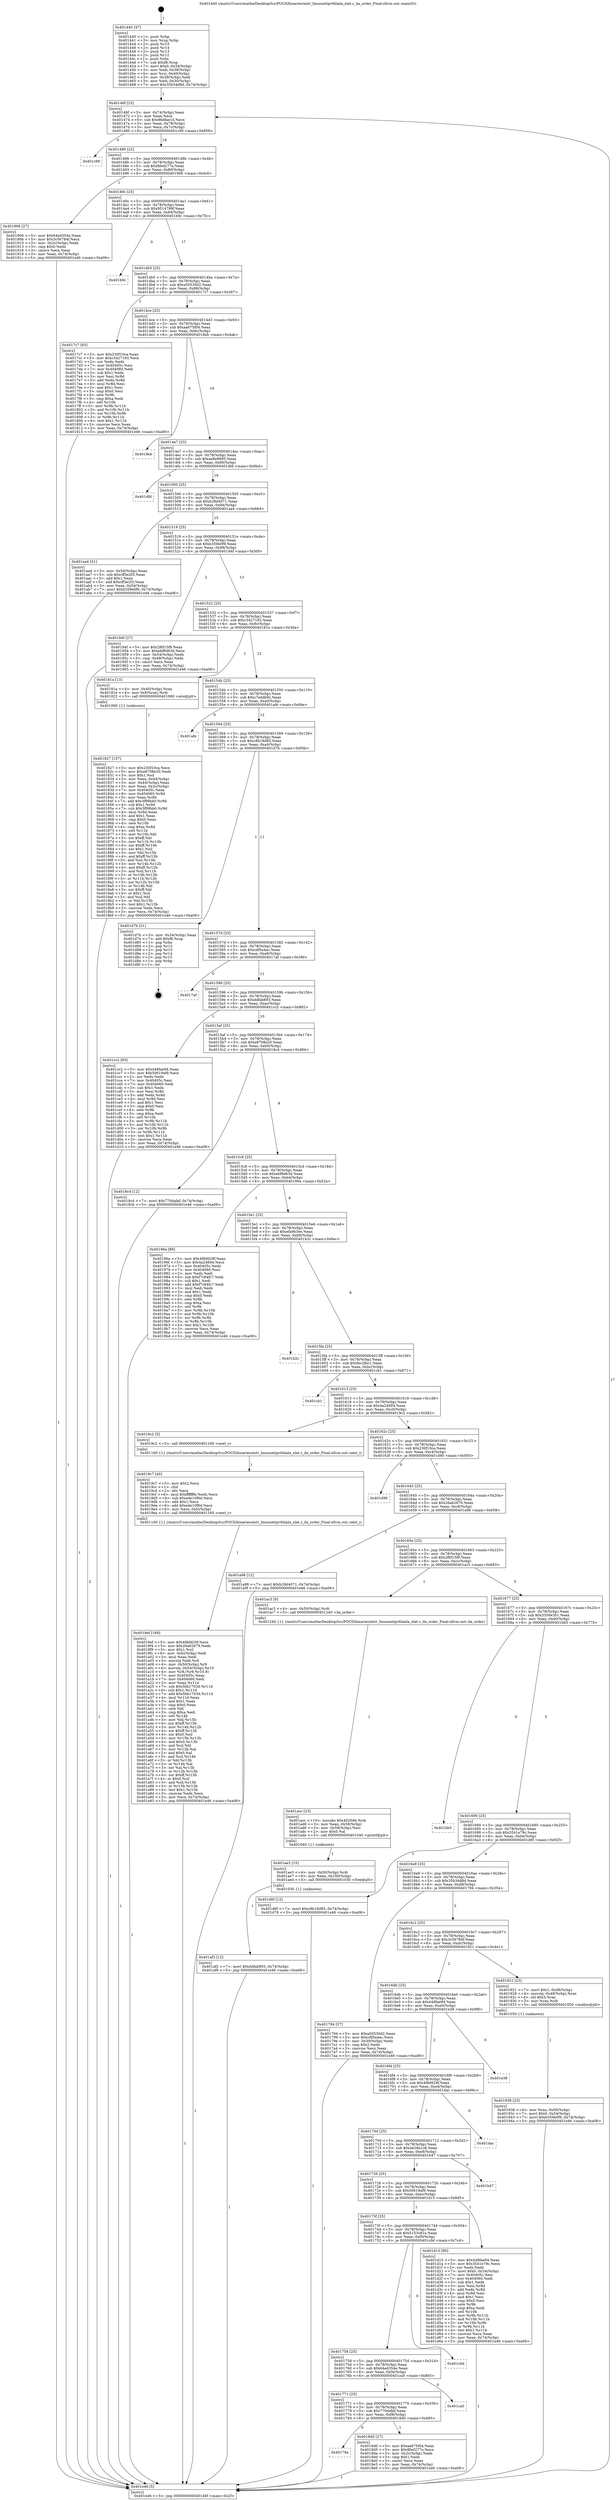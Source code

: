 digraph "0x401440" {
  label = "0x401440 (/mnt/c/Users/mathe/Desktop/tcc/POCII/binaries/extr_linuxnetipv6ilaila_xlat.c_ila_order_Final-ollvm.out::main(0))"
  labelloc = "t"
  node[shape=record]

  Entry [label="",width=0.3,height=0.3,shape=circle,fillcolor=black,style=filled]
  "0x40146f" [label="{
     0x40146f [23]\l
     | [instrs]\l
     &nbsp;&nbsp;0x40146f \<+3\>: mov -0x74(%rbp),%eax\l
     &nbsp;&nbsp;0x401472 \<+2\>: mov %eax,%ecx\l
     &nbsp;&nbsp;0x401474 \<+6\>: sub $0x86dfae10,%ecx\l
     &nbsp;&nbsp;0x40147a \<+3\>: mov %eax,-0x78(%rbp)\l
     &nbsp;&nbsp;0x40147d \<+3\>: mov %ecx,-0x7c(%rbp)\l
     &nbsp;&nbsp;0x401480 \<+6\>: je 0000000000401c99 \<main+0x859\>\l
  }"]
  "0x401c99" [label="{
     0x401c99\l
  }", style=dashed]
  "0x401486" [label="{
     0x401486 [22]\l
     | [instrs]\l
     &nbsp;&nbsp;0x401486 \<+5\>: jmp 000000000040148b \<main+0x4b\>\l
     &nbsp;&nbsp;0x40148b \<+3\>: mov -0x78(%rbp),%eax\l
     &nbsp;&nbsp;0x40148e \<+5\>: sub $0x8fed277e,%eax\l
     &nbsp;&nbsp;0x401493 \<+3\>: mov %eax,-0x80(%rbp)\l
     &nbsp;&nbsp;0x401496 \<+6\>: je 0000000000401906 \<main+0x4c6\>\l
  }"]
  Exit [label="",width=0.3,height=0.3,shape=circle,fillcolor=black,style=filled,peripheries=2]
  "0x401906" [label="{
     0x401906 [27]\l
     | [instrs]\l
     &nbsp;&nbsp;0x401906 \<+5\>: mov $0x64ed354e,%eax\l
     &nbsp;&nbsp;0x40190b \<+5\>: mov $0x3c56784f,%ecx\l
     &nbsp;&nbsp;0x401910 \<+3\>: mov -0x2c(%rbp),%edx\l
     &nbsp;&nbsp;0x401913 \<+3\>: cmp $0x0,%edx\l
     &nbsp;&nbsp;0x401916 \<+3\>: cmove %ecx,%eax\l
     &nbsp;&nbsp;0x401919 \<+3\>: mov %eax,-0x74(%rbp)\l
     &nbsp;&nbsp;0x40191c \<+5\>: jmp 0000000000401e46 \<main+0xa06\>\l
  }"]
  "0x40149c" [label="{
     0x40149c [25]\l
     | [instrs]\l
     &nbsp;&nbsp;0x40149c \<+5\>: jmp 00000000004014a1 \<main+0x61\>\l
     &nbsp;&nbsp;0x4014a1 \<+3\>: mov -0x78(%rbp),%eax\l
     &nbsp;&nbsp;0x4014a4 \<+5\>: sub $0x9514799f,%eax\l
     &nbsp;&nbsp;0x4014a9 \<+6\>: mov %eax,-0x84(%rbp)\l
     &nbsp;&nbsp;0x4014af \<+6\>: je 0000000000401b9c \<main+0x75c\>\l
  }"]
  "0x401af2" [label="{
     0x401af2 [12]\l
     | [instrs]\l
     &nbsp;&nbsp;0x401af2 \<+7\>: movl $0xddfab893,-0x74(%rbp)\l
     &nbsp;&nbsp;0x401af9 \<+5\>: jmp 0000000000401e46 \<main+0xa06\>\l
  }"]
  "0x401b9c" [label="{
     0x401b9c\l
  }", style=dashed]
  "0x4014b5" [label="{
     0x4014b5 [25]\l
     | [instrs]\l
     &nbsp;&nbsp;0x4014b5 \<+5\>: jmp 00000000004014ba \<main+0x7a\>\l
     &nbsp;&nbsp;0x4014ba \<+3\>: mov -0x78(%rbp),%eax\l
     &nbsp;&nbsp;0x4014bd \<+5\>: sub $0xa50530d2,%eax\l
     &nbsp;&nbsp;0x4014c2 \<+6\>: mov %eax,-0x88(%rbp)\l
     &nbsp;&nbsp;0x4014c8 \<+6\>: je 00000000004017c7 \<main+0x387\>\l
  }"]
  "0x401ae3" [label="{
     0x401ae3 [15]\l
     | [instrs]\l
     &nbsp;&nbsp;0x401ae3 \<+4\>: mov -0x50(%rbp),%rdi\l
     &nbsp;&nbsp;0x401ae7 \<+6\>: mov %eax,-0x100(%rbp)\l
     &nbsp;&nbsp;0x401aed \<+5\>: call 0000000000401030 \<free@plt\>\l
     | [calls]\l
     &nbsp;&nbsp;0x401030 \{1\} (unknown)\l
  }"]
  "0x4017c7" [label="{
     0x4017c7 [83]\l
     | [instrs]\l
     &nbsp;&nbsp;0x4017c7 \<+5\>: mov $0x230f10ca,%eax\l
     &nbsp;&nbsp;0x4017cc \<+5\>: mov $0xc3427193,%ecx\l
     &nbsp;&nbsp;0x4017d1 \<+2\>: xor %edx,%edx\l
     &nbsp;&nbsp;0x4017d3 \<+7\>: mov 0x40405c,%esi\l
     &nbsp;&nbsp;0x4017da \<+7\>: mov 0x404060,%edi\l
     &nbsp;&nbsp;0x4017e1 \<+3\>: sub $0x1,%edx\l
     &nbsp;&nbsp;0x4017e4 \<+3\>: mov %esi,%r8d\l
     &nbsp;&nbsp;0x4017e7 \<+3\>: add %edx,%r8d\l
     &nbsp;&nbsp;0x4017ea \<+4\>: imul %r8d,%esi\l
     &nbsp;&nbsp;0x4017ee \<+3\>: and $0x1,%esi\l
     &nbsp;&nbsp;0x4017f1 \<+3\>: cmp $0x0,%esi\l
     &nbsp;&nbsp;0x4017f4 \<+4\>: sete %r9b\l
     &nbsp;&nbsp;0x4017f8 \<+3\>: cmp $0xa,%edi\l
     &nbsp;&nbsp;0x4017fb \<+4\>: setl %r10b\l
     &nbsp;&nbsp;0x4017ff \<+3\>: mov %r9b,%r11b\l
     &nbsp;&nbsp;0x401802 \<+3\>: and %r10b,%r11b\l
     &nbsp;&nbsp;0x401805 \<+3\>: xor %r10b,%r9b\l
     &nbsp;&nbsp;0x401808 \<+3\>: or %r9b,%r11b\l
     &nbsp;&nbsp;0x40180b \<+4\>: test $0x1,%r11b\l
     &nbsp;&nbsp;0x40180f \<+3\>: cmovne %ecx,%eax\l
     &nbsp;&nbsp;0x401812 \<+3\>: mov %eax,-0x74(%rbp)\l
     &nbsp;&nbsp;0x401815 \<+5\>: jmp 0000000000401e46 \<main+0xa06\>\l
  }"]
  "0x4014ce" [label="{
     0x4014ce [25]\l
     | [instrs]\l
     &nbsp;&nbsp;0x4014ce \<+5\>: jmp 00000000004014d3 \<main+0x93\>\l
     &nbsp;&nbsp;0x4014d3 \<+3\>: mov -0x78(%rbp),%eax\l
     &nbsp;&nbsp;0x4014d6 \<+5\>: sub $0xaa675f04,%eax\l
     &nbsp;&nbsp;0x4014db \<+6\>: mov %eax,-0x8c(%rbp)\l
     &nbsp;&nbsp;0x4014e1 \<+6\>: je 00000000004018eb \<main+0x4ab\>\l
  }"]
  "0x401acc" [label="{
     0x401acc [23]\l
     | [instrs]\l
     &nbsp;&nbsp;0x401acc \<+10\>: movabs $0x4020d6,%rdi\l
     &nbsp;&nbsp;0x401ad6 \<+3\>: mov %eax,-0x58(%rbp)\l
     &nbsp;&nbsp;0x401ad9 \<+3\>: mov -0x58(%rbp),%esi\l
     &nbsp;&nbsp;0x401adc \<+2\>: mov $0x0,%al\l
     &nbsp;&nbsp;0x401ade \<+5\>: call 0000000000401040 \<printf@plt\>\l
     | [calls]\l
     &nbsp;&nbsp;0x401040 \{1\} (unknown)\l
  }"]
  "0x4018eb" [label="{
     0x4018eb\l
  }", style=dashed]
  "0x4014e7" [label="{
     0x4014e7 [25]\l
     | [instrs]\l
     &nbsp;&nbsp;0x4014e7 \<+5\>: jmp 00000000004014ec \<main+0xac\>\l
     &nbsp;&nbsp;0x4014ec \<+3\>: mov -0x78(%rbp),%eax\l
     &nbsp;&nbsp;0x4014ef \<+5\>: sub $0xae8e8695,%eax\l
     &nbsp;&nbsp;0x4014f4 \<+6\>: mov %eax,-0x90(%rbp)\l
     &nbsp;&nbsp;0x4014fa \<+6\>: je 0000000000401dfd \<main+0x9bd\>\l
  }"]
  "0x4019ef" [label="{
     0x4019ef [169]\l
     | [instrs]\l
     &nbsp;&nbsp;0x4019ef \<+5\>: mov $0x49bfd29f,%ecx\l
     &nbsp;&nbsp;0x4019f4 \<+5\>: mov $0x26a62679,%edx\l
     &nbsp;&nbsp;0x4019f9 \<+3\>: mov $0x1,%sil\l
     &nbsp;&nbsp;0x4019fc \<+6\>: mov -0xfc(%rbp),%edi\l
     &nbsp;&nbsp;0x401a02 \<+3\>: imul %eax,%edi\l
     &nbsp;&nbsp;0x401a05 \<+3\>: movslq %edi,%r8\l
     &nbsp;&nbsp;0x401a08 \<+4\>: mov -0x50(%rbp),%r9\l
     &nbsp;&nbsp;0x401a0c \<+4\>: movslq -0x54(%rbp),%r10\l
     &nbsp;&nbsp;0x401a10 \<+4\>: mov %r8,(%r9,%r10,8)\l
     &nbsp;&nbsp;0x401a14 \<+7\>: mov 0x40405c,%eax\l
     &nbsp;&nbsp;0x401a1b \<+7\>: mov 0x404060,%edi\l
     &nbsp;&nbsp;0x401a22 \<+3\>: mov %eax,%r11d\l
     &nbsp;&nbsp;0x401a25 \<+7\>: sub $0x5bb1703d,%r11d\l
     &nbsp;&nbsp;0x401a2c \<+4\>: sub $0x1,%r11d\l
     &nbsp;&nbsp;0x401a30 \<+7\>: add $0x5bb1703d,%r11d\l
     &nbsp;&nbsp;0x401a37 \<+4\>: imul %r11d,%eax\l
     &nbsp;&nbsp;0x401a3b \<+3\>: and $0x1,%eax\l
     &nbsp;&nbsp;0x401a3e \<+3\>: cmp $0x0,%eax\l
     &nbsp;&nbsp;0x401a41 \<+3\>: sete %bl\l
     &nbsp;&nbsp;0x401a44 \<+3\>: cmp $0xa,%edi\l
     &nbsp;&nbsp;0x401a47 \<+4\>: setl %r14b\l
     &nbsp;&nbsp;0x401a4b \<+3\>: mov %bl,%r15b\l
     &nbsp;&nbsp;0x401a4e \<+4\>: xor $0xff,%r15b\l
     &nbsp;&nbsp;0x401a52 \<+3\>: mov %r14b,%r12b\l
     &nbsp;&nbsp;0x401a55 \<+4\>: xor $0xff,%r12b\l
     &nbsp;&nbsp;0x401a59 \<+4\>: xor $0x0,%sil\l
     &nbsp;&nbsp;0x401a5d \<+3\>: mov %r15b,%r13b\l
     &nbsp;&nbsp;0x401a60 \<+4\>: and $0x0,%r13b\l
     &nbsp;&nbsp;0x401a64 \<+3\>: and %sil,%bl\l
     &nbsp;&nbsp;0x401a67 \<+3\>: mov %r12b,%al\l
     &nbsp;&nbsp;0x401a6a \<+2\>: and $0x0,%al\l
     &nbsp;&nbsp;0x401a6c \<+3\>: and %sil,%r14b\l
     &nbsp;&nbsp;0x401a6f \<+3\>: or %bl,%r13b\l
     &nbsp;&nbsp;0x401a72 \<+3\>: or %r14b,%al\l
     &nbsp;&nbsp;0x401a75 \<+3\>: xor %al,%r13b\l
     &nbsp;&nbsp;0x401a78 \<+3\>: or %r12b,%r15b\l
     &nbsp;&nbsp;0x401a7b \<+4\>: xor $0xff,%r15b\l
     &nbsp;&nbsp;0x401a7f \<+4\>: or $0x0,%sil\l
     &nbsp;&nbsp;0x401a83 \<+3\>: and %sil,%r15b\l
     &nbsp;&nbsp;0x401a86 \<+3\>: or %r15b,%r13b\l
     &nbsp;&nbsp;0x401a89 \<+4\>: test $0x1,%r13b\l
     &nbsp;&nbsp;0x401a8d \<+3\>: cmovne %edx,%ecx\l
     &nbsp;&nbsp;0x401a90 \<+3\>: mov %ecx,-0x74(%rbp)\l
     &nbsp;&nbsp;0x401a93 \<+5\>: jmp 0000000000401e46 \<main+0xa06\>\l
  }"]
  "0x401dfd" [label="{
     0x401dfd\l
  }", style=dashed]
  "0x401500" [label="{
     0x401500 [25]\l
     | [instrs]\l
     &nbsp;&nbsp;0x401500 \<+5\>: jmp 0000000000401505 \<main+0xc5\>\l
     &nbsp;&nbsp;0x401505 \<+3\>: mov -0x78(%rbp),%eax\l
     &nbsp;&nbsp;0x401508 \<+5\>: sub $0xb28d4071,%eax\l
     &nbsp;&nbsp;0x40150d \<+6\>: mov %eax,-0x94(%rbp)\l
     &nbsp;&nbsp;0x401513 \<+6\>: je 0000000000401aa4 \<main+0x664\>\l
  }"]
  "0x4019c7" [label="{
     0x4019c7 [40]\l
     | [instrs]\l
     &nbsp;&nbsp;0x4019c7 \<+5\>: mov $0x2,%ecx\l
     &nbsp;&nbsp;0x4019cc \<+1\>: cltd\l
     &nbsp;&nbsp;0x4019cd \<+2\>: idiv %ecx\l
     &nbsp;&nbsp;0x4019cf \<+6\>: imul $0xfffffffe,%edx,%ecx\l
     &nbsp;&nbsp;0x4019d5 \<+6\>: sub $0xe4e10f6d,%ecx\l
     &nbsp;&nbsp;0x4019db \<+3\>: add $0x1,%ecx\l
     &nbsp;&nbsp;0x4019de \<+6\>: add $0xe4e10f6d,%ecx\l
     &nbsp;&nbsp;0x4019e4 \<+6\>: mov %ecx,-0xfc(%rbp)\l
     &nbsp;&nbsp;0x4019ea \<+5\>: call 0000000000401160 \<next_i\>\l
     | [calls]\l
     &nbsp;&nbsp;0x401160 \{1\} (/mnt/c/Users/mathe/Desktop/tcc/POCII/binaries/extr_linuxnetipv6ilaila_xlat.c_ila_order_Final-ollvm.out::next_i)\l
  }"]
  "0x401aa4" [label="{
     0x401aa4 [31]\l
     | [instrs]\l
     &nbsp;&nbsp;0x401aa4 \<+3\>: mov -0x54(%rbp),%eax\l
     &nbsp;&nbsp;0x401aa7 \<+5\>: sub $0xcff3e2f3,%eax\l
     &nbsp;&nbsp;0x401aac \<+3\>: add $0x1,%eax\l
     &nbsp;&nbsp;0x401aaf \<+5\>: add $0xcff3e2f3,%eax\l
     &nbsp;&nbsp;0x401ab4 \<+3\>: mov %eax,-0x54(%rbp)\l
     &nbsp;&nbsp;0x401ab7 \<+7\>: movl $0xb359e0f9,-0x74(%rbp)\l
     &nbsp;&nbsp;0x401abe \<+5\>: jmp 0000000000401e46 \<main+0xa06\>\l
  }"]
  "0x401519" [label="{
     0x401519 [25]\l
     | [instrs]\l
     &nbsp;&nbsp;0x401519 \<+5\>: jmp 000000000040151e \<main+0xde\>\l
     &nbsp;&nbsp;0x40151e \<+3\>: mov -0x78(%rbp),%eax\l
     &nbsp;&nbsp;0x401521 \<+5\>: sub $0xb359e0f9,%eax\l
     &nbsp;&nbsp;0x401526 \<+6\>: mov %eax,-0x98(%rbp)\l
     &nbsp;&nbsp;0x40152c \<+6\>: je 000000000040194f \<main+0x50f\>\l
  }"]
  "0x401938" [label="{
     0x401938 [23]\l
     | [instrs]\l
     &nbsp;&nbsp;0x401938 \<+4\>: mov %rax,-0x50(%rbp)\l
     &nbsp;&nbsp;0x40193c \<+7\>: movl $0x0,-0x54(%rbp)\l
     &nbsp;&nbsp;0x401943 \<+7\>: movl $0xb359e0f9,-0x74(%rbp)\l
     &nbsp;&nbsp;0x40194a \<+5\>: jmp 0000000000401e46 \<main+0xa06\>\l
  }"]
  "0x40194f" [label="{
     0x40194f [27]\l
     | [instrs]\l
     &nbsp;&nbsp;0x40194f \<+5\>: mov $0x2f6f15f9,%eax\l
     &nbsp;&nbsp;0x401954 \<+5\>: mov $0xebf8d63d,%ecx\l
     &nbsp;&nbsp;0x401959 \<+3\>: mov -0x54(%rbp),%edx\l
     &nbsp;&nbsp;0x40195c \<+3\>: cmp -0x48(%rbp),%edx\l
     &nbsp;&nbsp;0x40195f \<+3\>: cmovl %ecx,%eax\l
     &nbsp;&nbsp;0x401962 \<+3\>: mov %eax,-0x74(%rbp)\l
     &nbsp;&nbsp;0x401965 \<+5\>: jmp 0000000000401e46 \<main+0xa06\>\l
  }"]
  "0x401532" [label="{
     0x401532 [25]\l
     | [instrs]\l
     &nbsp;&nbsp;0x401532 \<+5\>: jmp 0000000000401537 \<main+0xf7\>\l
     &nbsp;&nbsp;0x401537 \<+3\>: mov -0x78(%rbp),%eax\l
     &nbsp;&nbsp;0x40153a \<+5\>: sub $0xc3427193,%eax\l
     &nbsp;&nbsp;0x40153f \<+6\>: mov %eax,-0x9c(%rbp)\l
     &nbsp;&nbsp;0x401545 \<+6\>: je 000000000040181a \<main+0x3da\>\l
  }"]
  "0x40178a" [label="{
     0x40178a\l
  }", style=dashed]
  "0x40181a" [label="{
     0x40181a [13]\l
     | [instrs]\l
     &nbsp;&nbsp;0x40181a \<+4\>: mov -0x40(%rbp),%rax\l
     &nbsp;&nbsp;0x40181e \<+4\>: mov 0x8(%rax),%rdi\l
     &nbsp;&nbsp;0x401822 \<+5\>: call 0000000000401060 \<atoi@plt\>\l
     | [calls]\l
     &nbsp;&nbsp;0x401060 \{1\} (unknown)\l
  }"]
  "0x40154b" [label="{
     0x40154b [25]\l
     | [instrs]\l
     &nbsp;&nbsp;0x40154b \<+5\>: jmp 0000000000401550 \<main+0x110\>\l
     &nbsp;&nbsp;0x401550 \<+3\>: mov -0x78(%rbp),%eax\l
     &nbsp;&nbsp;0x401553 \<+5\>: sub $0xc7eddb9c,%eax\l
     &nbsp;&nbsp;0x401558 \<+6\>: mov %eax,-0xa0(%rbp)\l
     &nbsp;&nbsp;0x40155e \<+6\>: je 0000000000401afe \<main+0x6be\>\l
  }"]
  "0x4018d0" [label="{
     0x4018d0 [27]\l
     | [instrs]\l
     &nbsp;&nbsp;0x4018d0 \<+5\>: mov $0xaa675f04,%eax\l
     &nbsp;&nbsp;0x4018d5 \<+5\>: mov $0x8fed277e,%ecx\l
     &nbsp;&nbsp;0x4018da \<+3\>: mov -0x2c(%rbp),%edx\l
     &nbsp;&nbsp;0x4018dd \<+3\>: cmp $0x1,%edx\l
     &nbsp;&nbsp;0x4018e0 \<+3\>: cmovl %ecx,%eax\l
     &nbsp;&nbsp;0x4018e3 \<+3\>: mov %eax,-0x74(%rbp)\l
     &nbsp;&nbsp;0x4018e6 \<+5\>: jmp 0000000000401e46 \<main+0xa06\>\l
  }"]
  "0x401afe" [label="{
     0x401afe\l
  }", style=dashed]
  "0x401564" [label="{
     0x401564 [25]\l
     | [instrs]\l
     &nbsp;&nbsp;0x401564 \<+5\>: jmp 0000000000401569 \<main+0x129\>\l
     &nbsp;&nbsp;0x401569 \<+3\>: mov -0x78(%rbp),%eax\l
     &nbsp;&nbsp;0x40156c \<+5\>: sub $0xc8b18d85,%eax\l
     &nbsp;&nbsp;0x401571 \<+6\>: mov %eax,-0xa4(%rbp)\l
     &nbsp;&nbsp;0x401577 \<+6\>: je 0000000000401d7b \<main+0x93b\>\l
  }"]
  "0x401771" [label="{
     0x401771 [25]\l
     | [instrs]\l
     &nbsp;&nbsp;0x401771 \<+5\>: jmp 0000000000401776 \<main+0x336\>\l
     &nbsp;&nbsp;0x401776 \<+3\>: mov -0x78(%rbp),%eax\l
     &nbsp;&nbsp;0x401779 \<+5\>: sub $0x770dafaf,%eax\l
     &nbsp;&nbsp;0x40177e \<+6\>: mov %eax,-0xf8(%rbp)\l
     &nbsp;&nbsp;0x401784 \<+6\>: je 00000000004018d0 \<main+0x490\>\l
  }"]
  "0x401d7b" [label="{
     0x401d7b [21]\l
     | [instrs]\l
     &nbsp;&nbsp;0x401d7b \<+3\>: mov -0x34(%rbp),%eax\l
     &nbsp;&nbsp;0x401d7e \<+7\>: add $0xf8,%rsp\l
     &nbsp;&nbsp;0x401d85 \<+1\>: pop %rbx\l
     &nbsp;&nbsp;0x401d86 \<+2\>: pop %r12\l
     &nbsp;&nbsp;0x401d88 \<+2\>: pop %r13\l
     &nbsp;&nbsp;0x401d8a \<+2\>: pop %r14\l
     &nbsp;&nbsp;0x401d8c \<+2\>: pop %r15\l
     &nbsp;&nbsp;0x401d8e \<+1\>: pop %rbp\l
     &nbsp;&nbsp;0x401d8f \<+1\>: ret\l
  }"]
  "0x40157d" [label="{
     0x40157d [25]\l
     | [instrs]\l
     &nbsp;&nbsp;0x40157d \<+5\>: jmp 0000000000401582 \<main+0x142\>\l
     &nbsp;&nbsp;0x401582 \<+3\>: mov -0x78(%rbp),%eax\l
     &nbsp;&nbsp;0x401585 \<+5\>: sub $0xcdf5a4ac,%eax\l
     &nbsp;&nbsp;0x40158a \<+6\>: mov %eax,-0xa8(%rbp)\l
     &nbsp;&nbsp;0x401590 \<+6\>: je 00000000004017af \<main+0x36f\>\l
  }"]
  "0x401ca5" [label="{
     0x401ca5\l
  }", style=dashed]
  "0x4017af" [label="{
     0x4017af\l
  }", style=dashed]
  "0x401596" [label="{
     0x401596 [25]\l
     | [instrs]\l
     &nbsp;&nbsp;0x401596 \<+5\>: jmp 000000000040159b \<main+0x15b\>\l
     &nbsp;&nbsp;0x40159b \<+3\>: mov -0x78(%rbp),%eax\l
     &nbsp;&nbsp;0x40159e \<+5\>: sub $0xddfab893,%eax\l
     &nbsp;&nbsp;0x4015a3 \<+6\>: mov %eax,-0xac(%rbp)\l
     &nbsp;&nbsp;0x4015a9 \<+6\>: je 0000000000401cc2 \<main+0x882\>\l
  }"]
  "0x401758" [label="{
     0x401758 [25]\l
     | [instrs]\l
     &nbsp;&nbsp;0x401758 \<+5\>: jmp 000000000040175d \<main+0x31d\>\l
     &nbsp;&nbsp;0x40175d \<+3\>: mov -0x78(%rbp),%eax\l
     &nbsp;&nbsp;0x401760 \<+5\>: sub $0x64ed354e,%eax\l
     &nbsp;&nbsp;0x401765 \<+6\>: mov %eax,-0xf4(%rbp)\l
     &nbsp;&nbsp;0x40176b \<+6\>: je 0000000000401ca5 \<main+0x865\>\l
  }"]
  "0x401cc2" [label="{
     0x401cc2 [83]\l
     | [instrs]\l
     &nbsp;&nbsp;0x401cc2 \<+5\>: mov $0x448fae94,%eax\l
     &nbsp;&nbsp;0x401cc7 \<+5\>: mov $0x50619af9,%ecx\l
     &nbsp;&nbsp;0x401ccc \<+2\>: xor %edx,%edx\l
     &nbsp;&nbsp;0x401cce \<+7\>: mov 0x40405c,%esi\l
     &nbsp;&nbsp;0x401cd5 \<+7\>: mov 0x404060,%edi\l
     &nbsp;&nbsp;0x401cdc \<+3\>: sub $0x1,%edx\l
     &nbsp;&nbsp;0x401cdf \<+3\>: mov %esi,%r8d\l
     &nbsp;&nbsp;0x401ce2 \<+3\>: add %edx,%r8d\l
     &nbsp;&nbsp;0x401ce5 \<+4\>: imul %r8d,%esi\l
     &nbsp;&nbsp;0x401ce9 \<+3\>: and $0x1,%esi\l
     &nbsp;&nbsp;0x401cec \<+3\>: cmp $0x0,%esi\l
     &nbsp;&nbsp;0x401cef \<+4\>: sete %r9b\l
     &nbsp;&nbsp;0x401cf3 \<+3\>: cmp $0xa,%edi\l
     &nbsp;&nbsp;0x401cf6 \<+4\>: setl %r10b\l
     &nbsp;&nbsp;0x401cfa \<+3\>: mov %r9b,%r11b\l
     &nbsp;&nbsp;0x401cfd \<+3\>: and %r10b,%r11b\l
     &nbsp;&nbsp;0x401d00 \<+3\>: xor %r10b,%r9b\l
     &nbsp;&nbsp;0x401d03 \<+3\>: or %r9b,%r11b\l
     &nbsp;&nbsp;0x401d06 \<+4\>: test $0x1,%r11b\l
     &nbsp;&nbsp;0x401d0a \<+3\>: cmovne %ecx,%eax\l
     &nbsp;&nbsp;0x401d0d \<+3\>: mov %eax,-0x74(%rbp)\l
     &nbsp;&nbsp;0x401d10 \<+5\>: jmp 0000000000401e46 \<main+0xa06\>\l
  }"]
  "0x4015af" [label="{
     0x4015af [25]\l
     | [instrs]\l
     &nbsp;&nbsp;0x4015af \<+5\>: jmp 00000000004015b4 \<main+0x174\>\l
     &nbsp;&nbsp;0x4015b4 \<+3\>: mov -0x78(%rbp),%eax\l
     &nbsp;&nbsp;0x4015b7 \<+5\>: sub $0xe8708e20,%eax\l
     &nbsp;&nbsp;0x4015bc \<+6\>: mov %eax,-0xb0(%rbp)\l
     &nbsp;&nbsp;0x4015c2 \<+6\>: je 00000000004018c4 \<main+0x484\>\l
  }"]
  "0x401c0d" [label="{
     0x401c0d\l
  }", style=dashed]
  "0x4018c4" [label="{
     0x4018c4 [12]\l
     | [instrs]\l
     &nbsp;&nbsp;0x4018c4 \<+7\>: movl $0x770dafaf,-0x74(%rbp)\l
     &nbsp;&nbsp;0x4018cb \<+5\>: jmp 0000000000401e46 \<main+0xa06\>\l
  }"]
  "0x4015c8" [label="{
     0x4015c8 [25]\l
     | [instrs]\l
     &nbsp;&nbsp;0x4015c8 \<+5\>: jmp 00000000004015cd \<main+0x18d\>\l
     &nbsp;&nbsp;0x4015cd \<+3\>: mov -0x78(%rbp),%eax\l
     &nbsp;&nbsp;0x4015d0 \<+5\>: sub $0xebf8d63d,%eax\l
     &nbsp;&nbsp;0x4015d5 \<+6\>: mov %eax,-0xb4(%rbp)\l
     &nbsp;&nbsp;0x4015db \<+6\>: je 000000000040196a \<main+0x52a\>\l
  }"]
  "0x40173f" [label="{
     0x40173f [25]\l
     | [instrs]\l
     &nbsp;&nbsp;0x40173f \<+5\>: jmp 0000000000401744 \<main+0x304\>\l
     &nbsp;&nbsp;0x401744 \<+3\>: mov -0x78(%rbp),%eax\l
     &nbsp;&nbsp;0x401747 \<+5\>: sub $0x5153c81e,%eax\l
     &nbsp;&nbsp;0x40174c \<+6\>: mov %eax,-0xf0(%rbp)\l
     &nbsp;&nbsp;0x401752 \<+6\>: je 0000000000401c0d \<main+0x7cd\>\l
  }"]
  "0x40196a" [label="{
     0x40196a [88]\l
     | [instrs]\l
     &nbsp;&nbsp;0x40196a \<+5\>: mov $0x49bfd29f,%eax\l
     &nbsp;&nbsp;0x40196f \<+5\>: mov $0x4a24694,%ecx\l
     &nbsp;&nbsp;0x401974 \<+7\>: mov 0x40405c,%edx\l
     &nbsp;&nbsp;0x40197b \<+7\>: mov 0x404060,%esi\l
     &nbsp;&nbsp;0x401982 \<+2\>: mov %edx,%edi\l
     &nbsp;&nbsp;0x401984 \<+6\>: sub $0xf7c84fc7,%edi\l
     &nbsp;&nbsp;0x40198a \<+3\>: sub $0x1,%edi\l
     &nbsp;&nbsp;0x40198d \<+6\>: add $0xf7c84fc7,%edi\l
     &nbsp;&nbsp;0x401993 \<+3\>: imul %edi,%edx\l
     &nbsp;&nbsp;0x401996 \<+3\>: and $0x1,%edx\l
     &nbsp;&nbsp;0x401999 \<+3\>: cmp $0x0,%edx\l
     &nbsp;&nbsp;0x40199c \<+4\>: sete %r8b\l
     &nbsp;&nbsp;0x4019a0 \<+3\>: cmp $0xa,%esi\l
     &nbsp;&nbsp;0x4019a3 \<+4\>: setl %r9b\l
     &nbsp;&nbsp;0x4019a7 \<+3\>: mov %r8b,%r10b\l
     &nbsp;&nbsp;0x4019aa \<+3\>: and %r9b,%r10b\l
     &nbsp;&nbsp;0x4019ad \<+3\>: xor %r9b,%r8b\l
     &nbsp;&nbsp;0x4019b0 \<+3\>: or %r8b,%r10b\l
     &nbsp;&nbsp;0x4019b3 \<+4\>: test $0x1,%r10b\l
     &nbsp;&nbsp;0x4019b7 \<+3\>: cmovne %ecx,%eax\l
     &nbsp;&nbsp;0x4019ba \<+3\>: mov %eax,-0x74(%rbp)\l
     &nbsp;&nbsp;0x4019bd \<+5\>: jmp 0000000000401e46 \<main+0xa06\>\l
  }"]
  "0x4015e1" [label="{
     0x4015e1 [25]\l
     | [instrs]\l
     &nbsp;&nbsp;0x4015e1 \<+5\>: jmp 00000000004015e6 \<main+0x1a6\>\l
     &nbsp;&nbsp;0x4015e6 \<+3\>: mov -0x78(%rbp),%eax\l
     &nbsp;&nbsp;0x4015e9 \<+5\>: sub $0xefa9b3ee,%eax\l
     &nbsp;&nbsp;0x4015ee \<+6\>: mov %eax,-0xb8(%rbp)\l
     &nbsp;&nbsp;0x4015f4 \<+6\>: je 0000000000401b2c \<main+0x6ec\>\l
  }"]
  "0x401d15" [label="{
     0x401d15 [90]\l
     | [instrs]\l
     &nbsp;&nbsp;0x401d15 \<+5\>: mov $0x448fae94,%eax\l
     &nbsp;&nbsp;0x401d1a \<+5\>: mov $0x3541e79c,%ecx\l
     &nbsp;&nbsp;0x401d1f \<+2\>: xor %edx,%edx\l
     &nbsp;&nbsp;0x401d21 \<+7\>: movl $0x0,-0x34(%rbp)\l
     &nbsp;&nbsp;0x401d28 \<+7\>: mov 0x40405c,%esi\l
     &nbsp;&nbsp;0x401d2f \<+7\>: mov 0x404060,%edi\l
     &nbsp;&nbsp;0x401d36 \<+3\>: sub $0x1,%edx\l
     &nbsp;&nbsp;0x401d39 \<+3\>: mov %esi,%r8d\l
     &nbsp;&nbsp;0x401d3c \<+3\>: add %edx,%r8d\l
     &nbsp;&nbsp;0x401d3f \<+4\>: imul %r8d,%esi\l
     &nbsp;&nbsp;0x401d43 \<+3\>: and $0x1,%esi\l
     &nbsp;&nbsp;0x401d46 \<+3\>: cmp $0x0,%esi\l
     &nbsp;&nbsp;0x401d49 \<+4\>: sete %r9b\l
     &nbsp;&nbsp;0x401d4d \<+3\>: cmp $0xa,%edi\l
     &nbsp;&nbsp;0x401d50 \<+4\>: setl %r10b\l
     &nbsp;&nbsp;0x401d54 \<+3\>: mov %r9b,%r11b\l
     &nbsp;&nbsp;0x401d57 \<+3\>: and %r10b,%r11b\l
     &nbsp;&nbsp;0x401d5a \<+3\>: xor %r10b,%r9b\l
     &nbsp;&nbsp;0x401d5d \<+3\>: or %r9b,%r11b\l
     &nbsp;&nbsp;0x401d60 \<+4\>: test $0x1,%r11b\l
     &nbsp;&nbsp;0x401d64 \<+3\>: cmovne %ecx,%eax\l
     &nbsp;&nbsp;0x401d67 \<+3\>: mov %eax,-0x74(%rbp)\l
     &nbsp;&nbsp;0x401d6a \<+5\>: jmp 0000000000401e46 \<main+0xa06\>\l
  }"]
  "0x401b2c" [label="{
     0x401b2c\l
  }", style=dashed]
  "0x4015fa" [label="{
     0x4015fa [25]\l
     | [instrs]\l
     &nbsp;&nbsp;0x4015fa \<+5\>: jmp 00000000004015ff \<main+0x1bf\>\l
     &nbsp;&nbsp;0x4015ff \<+3\>: mov -0x78(%rbp),%eax\l
     &nbsp;&nbsp;0x401602 \<+5\>: sub $0xfec2fbc1,%eax\l
     &nbsp;&nbsp;0x401607 \<+6\>: mov %eax,-0xbc(%rbp)\l
     &nbsp;&nbsp;0x40160d \<+6\>: je 0000000000401cb1 \<main+0x871\>\l
  }"]
  "0x401726" [label="{
     0x401726 [25]\l
     | [instrs]\l
     &nbsp;&nbsp;0x401726 \<+5\>: jmp 000000000040172b \<main+0x2eb\>\l
     &nbsp;&nbsp;0x40172b \<+3\>: mov -0x78(%rbp),%eax\l
     &nbsp;&nbsp;0x40172e \<+5\>: sub $0x50619af9,%eax\l
     &nbsp;&nbsp;0x401733 \<+6\>: mov %eax,-0xec(%rbp)\l
     &nbsp;&nbsp;0x401739 \<+6\>: je 0000000000401d15 \<main+0x8d5\>\l
  }"]
  "0x401cb1" [label="{
     0x401cb1\l
  }", style=dashed]
  "0x401613" [label="{
     0x401613 [25]\l
     | [instrs]\l
     &nbsp;&nbsp;0x401613 \<+5\>: jmp 0000000000401618 \<main+0x1d8\>\l
     &nbsp;&nbsp;0x401618 \<+3\>: mov -0x78(%rbp),%eax\l
     &nbsp;&nbsp;0x40161b \<+5\>: sub $0x4a24694,%eax\l
     &nbsp;&nbsp;0x401620 \<+6\>: mov %eax,-0xc0(%rbp)\l
     &nbsp;&nbsp;0x401626 \<+6\>: je 00000000004019c2 \<main+0x582\>\l
  }"]
  "0x401b47" [label="{
     0x401b47\l
  }", style=dashed]
  "0x4019c2" [label="{
     0x4019c2 [5]\l
     | [instrs]\l
     &nbsp;&nbsp;0x4019c2 \<+5\>: call 0000000000401160 \<next_i\>\l
     | [calls]\l
     &nbsp;&nbsp;0x401160 \{1\} (/mnt/c/Users/mathe/Desktop/tcc/POCII/binaries/extr_linuxnetipv6ilaila_xlat.c_ila_order_Final-ollvm.out::next_i)\l
  }"]
  "0x40162c" [label="{
     0x40162c [25]\l
     | [instrs]\l
     &nbsp;&nbsp;0x40162c \<+5\>: jmp 0000000000401631 \<main+0x1f1\>\l
     &nbsp;&nbsp;0x401631 \<+3\>: mov -0x78(%rbp),%eax\l
     &nbsp;&nbsp;0x401634 \<+5\>: sub $0x230f10ca,%eax\l
     &nbsp;&nbsp;0x401639 \<+6\>: mov %eax,-0xc4(%rbp)\l
     &nbsp;&nbsp;0x40163f \<+6\>: je 0000000000401d90 \<main+0x950\>\l
  }"]
  "0x40170d" [label="{
     0x40170d [25]\l
     | [instrs]\l
     &nbsp;&nbsp;0x40170d \<+5\>: jmp 0000000000401712 \<main+0x2d2\>\l
     &nbsp;&nbsp;0x401712 \<+3\>: mov -0x78(%rbp),%eax\l
     &nbsp;&nbsp;0x401715 \<+5\>: sub $0x4e28a1c8,%eax\l
     &nbsp;&nbsp;0x40171a \<+6\>: mov %eax,-0xe8(%rbp)\l
     &nbsp;&nbsp;0x401720 \<+6\>: je 0000000000401b47 \<main+0x707\>\l
  }"]
  "0x401d90" [label="{
     0x401d90\l
  }", style=dashed]
  "0x401645" [label="{
     0x401645 [25]\l
     | [instrs]\l
     &nbsp;&nbsp;0x401645 \<+5\>: jmp 000000000040164a \<main+0x20a\>\l
     &nbsp;&nbsp;0x40164a \<+3\>: mov -0x78(%rbp),%eax\l
     &nbsp;&nbsp;0x40164d \<+5\>: sub $0x26a62679,%eax\l
     &nbsp;&nbsp;0x401652 \<+6\>: mov %eax,-0xc8(%rbp)\l
     &nbsp;&nbsp;0x401658 \<+6\>: je 0000000000401a98 \<main+0x658\>\l
  }"]
  "0x401dac" [label="{
     0x401dac\l
  }", style=dashed]
  "0x401a98" [label="{
     0x401a98 [12]\l
     | [instrs]\l
     &nbsp;&nbsp;0x401a98 \<+7\>: movl $0xb28d4071,-0x74(%rbp)\l
     &nbsp;&nbsp;0x401a9f \<+5\>: jmp 0000000000401e46 \<main+0xa06\>\l
  }"]
  "0x40165e" [label="{
     0x40165e [25]\l
     | [instrs]\l
     &nbsp;&nbsp;0x40165e \<+5\>: jmp 0000000000401663 \<main+0x223\>\l
     &nbsp;&nbsp;0x401663 \<+3\>: mov -0x78(%rbp),%eax\l
     &nbsp;&nbsp;0x401666 \<+5\>: sub $0x2f6f15f9,%eax\l
     &nbsp;&nbsp;0x40166b \<+6\>: mov %eax,-0xcc(%rbp)\l
     &nbsp;&nbsp;0x401671 \<+6\>: je 0000000000401ac3 \<main+0x683\>\l
  }"]
  "0x4016f4" [label="{
     0x4016f4 [25]\l
     | [instrs]\l
     &nbsp;&nbsp;0x4016f4 \<+5\>: jmp 00000000004016f9 \<main+0x2b9\>\l
     &nbsp;&nbsp;0x4016f9 \<+3\>: mov -0x78(%rbp),%eax\l
     &nbsp;&nbsp;0x4016fc \<+5\>: sub $0x49bfd29f,%eax\l
     &nbsp;&nbsp;0x401701 \<+6\>: mov %eax,-0xe4(%rbp)\l
     &nbsp;&nbsp;0x401707 \<+6\>: je 0000000000401dac \<main+0x96c\>\l
  }"]
  "0x401ac3" [label="{
     0x401ac3 [9]\l
     | [instrs]\l
     &nbsp;&nbsp;0x401ac3 \<+4\>: mov -0x50(%rbp),%rdi\l
     &nbsp;&nbsp;0x401ac7 \<+5\>: call 0000000000401240 \<ila_order\>\l
     | [calls]\l
     &nbsp;&nbsp;0x401240 \{1\} (/mnt/c/Users/mathe/Desktop/tcc/POCII/binaries/extr_linuxnetipv6ilaila_xlat.c_ila_order_Final-ollvm.out::ila_order)\l
  }"]
  "0x401677" [label="{
     0x401677 [25]\l
     | [instrs]\l
     &nbsp;&nbsp;0x401677 \<+5\>: jmp 000000000040167c \<main+0x23c\>\l
     &nbsp;&nbsp;0x40167c \<+3\>: mov -0x78(%rbp),%eax\l
     &nbsp;&nbsp;0x40167f \<+5\>: sub $0x3330e301,%eax\l
     &nbsp;&nbsp;0x401684 \<+6\>: mov %eax,-0xd0(%rbp)\l
     &nbsp;&nbsp;0x40168a \<+6\>: je 0000000000401bb5 \<main+0x775\>\l
  }"]
  "0x401e38" [label="{
     0x401e38\l
  }", style=dashed]
  "0x401bb5" [label="{
     0x401bb5\l
  }", style=dashed]
  "0x401690" [label="{
     0x401690 [25]\l
     | [instrs]\l
     &nbsp;&nbsp;0x401690 \<+5\>: jmp 0000000000401695 \<main+0x255\>\l
     &nbsp;&nbsp;0x401695 \<+3\>: mov -0x78(%rbp),%eax\l
     &nbsp;&nbsp;0x401698 \<+5\>: sub $0x3541e79c,%eax\l
     &nbsp;&nbsp;0x40169d \<+6\>: mov %eax,-0xd4(%rbp)\l
     &nbsp;&nbsp;0x4016a3 \<+6\>: je 0000000000401d6f \<main+0x92f\>\l
  }"]
  "0x4016db" [label="{
     0x4016db [25]\l
     | [instrs]\l
     &nbsp;&nbsp;0x4016db \<+5\>: jmp 00000000004016e0 \<main+0x2a0\>\l
     &nbsp;&nbsp;0x4016e0 \<+3\>: mov -0x78(%rbp),%eax\l
     &nbsp;&nbsp;0x4016e3 \<+5\>: sub $0x448fae94,%eax\l
     &nbsp;&nbsp;0x4016e8 \<+6\>: mov %eax,-0xe0(%rbp)\l
     &nbsp;&nbsp;0x4016ee \<+6\>: je 0000000000401e38 \<main+0x9f8\>\l
  }"]
  "0x401d6f" [label="{
     0x401d6f [12]\l
     | [instrs]\l
     &nbsp;&nbsp;0x401d6f \<+7\>: movl $0xc8b18d85,-0x74(%rbp)\l
     &nbsp;&nbsp;0x401d76 \<+5\>: jmp 0000000000401e46 \<main+0xa06\>\l
  }"]
  "0x4016a9" [label="{
     0x4016a9 [25]\l
     | [instrs]\l
     &nbsp;&nbsp;0x4016a9 \<+5\>: jmp 00000000004016ae \<main+0x26e\>\l
     &nbsp;&nbsp;0x4016ae \<+3\>: mov -0x78(%rbp),%eax\l
     &nbsp;&nbsp;0x4016b1 \<+5\>: sub $0x35b34d8d,%eax\l
     &nbsp;&nbsp;0x4016b6 \<+6\>: mov %eax,-0xd8(%rbp)\l
     &nbsp;&nbsp;0x4016bc \<+6\>: je 0000000000401794 \<main+0x354\>\l
  }"]
  "0x401921" [label="{
     0x401921 [23]\l
     | [instrs]\l
     &nbsp;&nbsp;0x401921 \<+7\>: movl $0x1,-0x48(%rbp)\l
     &nbsp;&nbsp;0x401928 \<+4\>: movslq -0x48(%rbp),%rax\l
     &nbsp;&nbsp;0x40192c \<+4\>: shl $0x3,%rax\l
     &nbsp;&nbsp;0x401930 \<+3\>: mov %rax,%rdi\l
     &nbsp;&nbsp;0x401933 \<+5\>: call 0000000000401050 \<malloc@plt\>\l
     | [calls]\l
     &nbsp;&nbsp;0x401050 \{1\} (unknown)\l
  }"]
  "0x401794" [label="{
     0x401794 [27]\l
     | [instrs]\l
     &nbsp;&nbsp;0x401794 \<+5\>: mov $0xa50530d2,%eax\l
     &nbsp;&nbsp;0x401799 \<+5\>: mov $0xcdf5a4ac,%ecx\l
     &nbsp;&nbsp;0x40179e \<+3\>: mov -0x30(%rbp),%edx\l
     &nbsp;&nbsp;0x4017a1 \<+3\>: cmp $0x2,%edx\l
     &nbsp;&nbsp;0x4017a4 \<+3\>: cmovne %ecx,%eax\l
     &nbsp;&nbsp;0x4017a7 \<+3\>: mov %eax,-0x74(%rbp)\l
     &nbsp;&nbsp;0x4017aa \<+5\>: jmp 0000000000401e46 \<main+0xa06\>\l
  }"]
  "0x4016c2" [label="{
     0x4016c2 [25]\l
     | [instrs]\l
     &nbsp;&nbsp;0x4016c2 \<+5\>: jmp 00000000004016c7 \<main+0x287\>\l
     &nbsp;&nbsp;0x4016c7 \<+3\>: mov -0x78(%rbp),%eax\l
     &nbsp;&nbsp;0x4016ca \<+5\>: sub $0x3c56784f,%eax\l
     &nbsp;&nbsp;0x4016cf \<+6\>: mov %eax,-0xdc(%rbp)\l
     &nbsp;&nbsp;0x4016d5 \<+6\>: je 0000000000401921 \<main+0x4e1\>\l
  }"]
  "0x401e46" [label="{
     0x401e46 [5]\l
     | [instrs]\l
     &nbsp;&nbsp;0x401e46 \<+5\>: jmp 000000000040146f \<main+0x2f\>\l
  }"]
  "0x401440" [label="{
     0x401440 [47]\l
     | [instrs]\l
     &nbsp;&nbsp;0x401440 \<+1\>: push %rbp\l
     &nbsp;&nbsp;0x401441 \<+3\>: mov %rsp,%rbp\l
     &nbsp;&nbsp;0x401444 \<+2\>: push %r15\l
     &nbsp;&nbsp;0x401446 \<+2\>: push %r14\l
     &nbsp;&nbsp;0x401448 \<+2\>: push %r13\l
     &nbsp;&nbsp;0x40144a \<+2\>: push %r12\l
     &nbsp;&nbsp;0x40144c \<+1\>: push %rbx\l
     &nbsp;&nbsp;0x40144d \<+7\>: sub $0xf8,%rsp\l
     &nbsp;&nbsp;0x401454 \<+7\>: movl $0x0,-0x34(%rbp)\l
     &nbsp;&nbsp;0x40145b \<+3\>: mov %edi,-0x38(%rbp)\l
     &nbsp;&nbsp;0x40145e \<+4\>: mov %rsi,-0x40(%rbp)\l
     &nbsp;&nbsp;0x401462 \<+3\>: mov -0x38(%rbp),%edi\l
     &nbsp;&nbsp;0x401465 \<+3\>: mov %edi,-0x30(%rbp)\l
     &nbsp;&nbsp;0x401468 \<+7\>: movl $0x35b34d8d,-0x74(%rbp)\l
  }"]
  "0x401827" [label="{
     0x401827 [157]\l
     | [instrs]\l
     &nbsp;&nbsp;0x401827 \<+5\>: mov $0x230f10ca,%ecx\l
     &nbsp;&nbsp;0x40182c \<+5\>: mov $0xe8708e20,%edx\l
     &nbsp;&nbsp;0x401831 \<+3\>: mov $0x1,%sil\l
     &nbsp;&nbsp;0x401834 \<+3\>: mov %eax,-0x44(%rbp)\l
     &nbsp;&nbsp;0x401837 \<+3\>: mov -0x44(%rbp),%eax\l
     &nbsp;&nbsp;0x40183a \<+3\>: mov %eax,-0x2c(%rbp)\l
     &nbsp;&nbsp;0x40183d \<+7\>: mov 0x40405c,%eax\l
     &nbsp;&nbsp;0x401844 \<+8\>: mov 0x404060,%r8d\l
     &nbsp;&nbsp;0x40184c \<+3\>: mov %eax,%r9d\l
     &nbsp;&nbsp;0x40184f \<+7\>: add $0x3f99bb0,%r9d\l
     &nbsp;&nbsp;0x401856 \<+4\>: sub $0x1,%r9d\l
     &nbsp;&nbsp;0x40185a \<+7\>: sub $0x3f99bb0,%r9d\l
     &nbsp;&nbsp;0x401861 \<+4\>: imul %r9d,%eax\l
     &nbsp;&nbsp;0x401865 \<+3\>: and $0x1,%eax\l
     &nbsp;&nbsp;0x401868 \<+3\>: cmp $0x0,%eax\l
     &nbsp;&nbsp;0x40186b \<+4\>: sete %r10b\l
     &nbsp;&nbsp;0x40186f \<+4\>: cmp $0xa,%r8d\l
     &nbsp;&nbsp;0x401873 \<+4\>: setl %r11b\l
     &nbsp;&nbsp;0x401877 \<+3\>: mov %r10b,%bl\l
     &nbsp;&nbsp;0x40187a \<+3\>: xor $0xff,%bl\l
     &nbsp;&nbsp;0x40187d \<+3\>: mov %r11b,%r14b\l
     &nbsp;&nbsp;0x401880 \<+4\>: xor $0xff,%r14b\l
     &nbsp;&nbsp;0x401884 \<+4\>: xor $0x1,%sil\l
     &nbsp;&nbsp;0x401888 \<+3\>: mov %bl,%r15b\l
     &nbsp;&nbsp;0x40188b \<+4\>: and $0xff,%r15b\l
     &nbsp;&nbsp;0x40188f \<+3\>: and %sil,%r10b\l
     &nbsp;&nbsp;0x401892 \<+3\>: mov %r14b,%r12b\l
     &nbsp;&nbsp;0x401895 \<+4\>: and $0xff,%r12b\l
     &nbsp;&nbsp;0x401899 \<+3\>: and %sil,%r11b\l
     &nbsp;&nbsp;0x40189c \<+3\>: or %r10b,%r15b\l
     &nbsp;&nbsp;0x40189f \<+3\>: or %r11b,%r12b\l
     &nbsp;&nbsp;0x4018a2 \<+3\>: xor %r12b,%r15b\l
     &nbsp;&nbsp;0x4018a5 \<+3\>: or %r14b,%bl\l
     &nbsp;&nbsp;0x4018a8 \<+3\>: xor $0xff,%bl\l
     &nbsp;&nbsp;0x4018ab \<+4\>: or $0x1,%sil\l
     &nbsp;&nbsp;0x4018af \<+3\>: and %sil,%bl\l
     &nbsp;&nbsp;0x4018b2 \<+3\>: or %bl,%r15b\l
     &nbsp;&nbsp;0x4018b5 \<+4\>: test $0x1,%r15b\l
     &nbsp;&nbsp;0x4018b9 \<+3\>: cmovne %edx,%ecx\l
     &nbsp;&nbsp;0x4018bc \<+3\>: mov %ecx,-0x74(%rbp)\l
     &nbsp;&nbsp;0x4018bf \<+5\>: jmp 0000000000401e46 \<main+0xa06\>\l
  }"]
  Entry -> "0x401440" [label=" 1"]
  "0x40146f" -> "0x401c99" [label=" 0"]
  "0x40146f" -> "0x401486" [label=" 18"]
  "0x401d7b" -> Exit [label=" 1"]
  "0x401486" -> "0x401906" [label=" 1"]
  "0x401486" -> "0x40149c" [label=" 17"]
  "0x401d6f" -> "0x401e46" [label=" 1"]
  "0x40149c" -> "0x401b9c" [label=" 0"]
  "0x40149c" -> "0x4014b5" [label=" 17"]
  "0x401d15" -> "0x401e46" [label=" 1"]
  "0x4014b5" -> "0x4017c7" [label=" 1"]
  "0x4014b5" -> "0x4014ce" [label=" 16"]
  "0x401cc2" -> "0x401e46" [label=" 1"]
  "0x4014ce" -> "0x4018eb" [label=" 0"]
  "0x4014ce" -> "0x4014e7" [label=" 16"]
  "0x401af2" -> "0x401e46" [label=" 1"]
  "0x4014e7" -> "0x401dfd" [label=" 0"]
  "0x4014e7" -> "0x401500" [label=" 16"]
  "0x401ae3" -> "0x401af2" [label=" 1"]
  "0x401500" -> "0x401aa4" [label=" 1"]
  "0x401500" -> "0x401519" [label=" 15"]
  "0x401acc" -> "0x401ae3" [label=" 1"]
  "0x401519" -> "0x40194f" [label=" 2"]
  "0x401519" -> "0x401532" [label=" 13"]
  "0x401ac3" -> "0x401acc" [label=" 1"]
  "0x401532" -> "0x40181a" [label=" 1"]
  "0x401532" -> "0x40154b" [label=" 12"]
  "0x401aa4" -> "0x401e46" [label=" 1"]
  "0x40154b" -> "0x401afe" [label=" 0"]
  "0x40154b" -> "0x401564" [label=" 12"]
  "0x401a98" -> "0x401e46" [label=" 1"]
  "0x401564" -> "0x401d7b" [label=" 1"]
  "0x401564" -> "0x40157d" [label=" 11"]
  "0x4019c7" -> "0x4019ef" [label=" 1"]
  "0x40157d" -> "0x4017af" [label=" 0"]
  "0x40157d" -> "0x401596" [label=" 11"]
  "0x4019c2" -> "0x4019c7" [label=" 1"]
  "0x401596" -> "0x401cc2" [label=" 1"]
  "0x401596" -> "0x4015af" [label=" 10"]
  "0x40194f" -> "0x401e46" [label=" 2"]
  "0x4015af" -> "0x4018c4" [label=" 1"]
  "0x4015af" -> "0x4015c8" [label=" 9"]
  "0x401938" -> "0x401e46" [label=" 1"]
  "0x4015c8" -> "0x40196a" [label=" 1"]
  "0x4015c8" -> "0x4015e1" [label=" 8"]
  "0x401906" -> "0x401e46" [label=" 1"]
  "0x4015e1" -> "0x401b2c" [label=" 0"]
  "0x4015e1" -> "0x4015fa" [label=" 8"]
  "0x4018d0" -> "0x401e46" [label=" 1"]
  "0x4015fa" -> "0x401cb1" [label=" 0"]
  "0x4015fa" -> "0x401613" [label=" 8"]
  "0x401771" -> "0x4018d0" [label=" 1"]
  "0x401613" -> "0x4019c2" [label=" 1"]
  "0x401613" -> "0x40162c" [label=" 7"]
  "0x4019ef" -> "0x401e46" [label=" 1"]
  "0x40162c" -> "0x401d90" [label=" 0"]
  "0x40162c" -> "0x401645" [label=" 7"]
  "0x401758" -> "0x401ca5" [label=" 0"]
  "0x401645" -> "0x401a98" [label=" 1"]
  "0x401645" -> "0x40165e" [label=" 6"]
  "0x40196a" -> "0x401e46" [label=" 1"]
  "0x40165e" -> "0x401ac3" [label=" 1"]
  "0x40165e" -> "0x401677" [label=" 5"]
  "0x40173f" -> "0x401c0d" [label=" 0"]
  "0x401677" -> "0x401bb5" [label=" 0"]
  "0x401677" -> "0x401690" [label=" 5"]
  "0x401921" -> "0x401938" [label=" 1"]
  "0x401690" -> "0x401d6f" [label=" 1"]
  "0x401690" -> "0x4016a9" [label=" 4"]
  "0x401726" -> "0x401d15" [label=" 1"]
  "0x4016a9" -> "0x401794" [label=" 1"]
  "0x4016a9" -> "0x4016c2" [label=" 3"]
  "0x401794" -> "0x401e46" [label=" 1"]
  "0x401440" -> "0x40146f" [label=" 1"]
  "0x401e46" -> "0x40146f" [label=" 17"]
  "0x4017c7" -> "0x401e46" [label=" 1"]
  "0x40181a" -> "0x401827" [label=" 1"]
  "0x401827" -> "0x401e46" [label=" 1"]
  "0x4018c4" -> "0x401e46" [label=" 1"]
  "0x401771" -> "0x40178a" [label=" 0"]
  "0x4016c2" -> "0x401921" [label=" 1"]
  "0x4016c2" -> "0x4016db" [label=" 2"]
  "0x401726" -> "0x40173f" [label=" 1"]
  "0x4016db" -> "0x401e38" [label=" 0"]
  "0x4016db" -> "0x4016f4" [label=" 2"]
  "0x40173f" -> "0x401758" [label=" 1"]
  "0x4016f4" -> "0x401dac" [label=" 0"]
  "0x4016f4" -> "0x40170d" [label=" 2"]
  "0x401758" -> "0x401771" [label=" 1"]
  "0x40170d" -> "0x401b47" [label=" 0"]
  "0x40170d" -> "0x401726" [label=" 2"]
}
